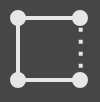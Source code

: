 <mxfile version="24.4.0" type="device">
  <diagram name="第 1 页" id="VX8x2q7U5yT6BQhmhuAg">
    <mxGraphModel dx="189" dy="138" grid="1" gridSize="3.937" guides="1" tooltips="1" connect="1" arrows="1" fold="1" page="1" pageScale="1" pageWidth="48" pageHeight="48" background="#464647" math="0" shadow="0">
      <root>
        <mxCell id="0" />
        <mxCell id="1" parent="0" />
        <mxCell id="m2IPdk2dwQmaY68E_JDl-3" value="" style="endArrow=oval;html=1;rounded=0;strokeWidth=2;strokeColor=#E6E6E6;startArrow=oval;startFill=1;endFill=1;" parent="1" edge="1">
          <mxGeometry width="50" height="50" relative="1" as="geometry">
            <mxPoint x="8" y="39" as="sourcePoint" />
            <mxPoint x="8" y="8" as="targetPoint" />
          </mxGeometry>
        </mxCell>
        <mxCell id="m2IPdk2dwQmaY68E_JDl-4" value="" style="endArrow=oval;html=1;rounded=0;strokeWidth=2;startArrow=none;startFill=0;endFill=1;strokeColor=#E6E6E6;" parent="1" edge="1">
          <mxGeometry width="50" height="50" relative="1" as="geometry">
            <mxPoint x="8" y="39" as="sourcePoint" />
            <mxPoint x="39" y="39" as="targetPoint" />
          </mxGeometry>
        </mxCell>
        <mxCell id="m2IPdk2dwQmaY68E_JDl-6" value="" style="endArrow=none;html=1;rounded=0;strokeWidth=2;strokeColor=#E6E6E6;dashed=1;dashPattern=1 2;" parent="1" edge="1">
          <mxGeometry width="50" height="50" relative="1" as="geometry">
            <mxPoint x="39.367" y="38.877" as="sourcePoint" />
            <mxPoint x="39.367" y="7.877" as="targetPoint" />
          </mxGeometry>
        </mxCell>
        <mxCell id="m2IPdk2dwQmaY68E_JDl-7" value="" style="endArrow=oval;html=1;rounded=0;strokeWidth=2;strokeColor=#E6E6E6;endFill=1;" parent="1" edge="1">
          <mxGeometry width="50" height="50" relative="1" as="geometry">
            <mxPoint x="8" y="8" as="sourcePoint" />
            <mxPoint x="39" y="8" as="targetPoint" />
          </mxGeometry>
        </mxCell>
      </root>
    </mxGraphModel>
  </diagram>
</mxfile>
